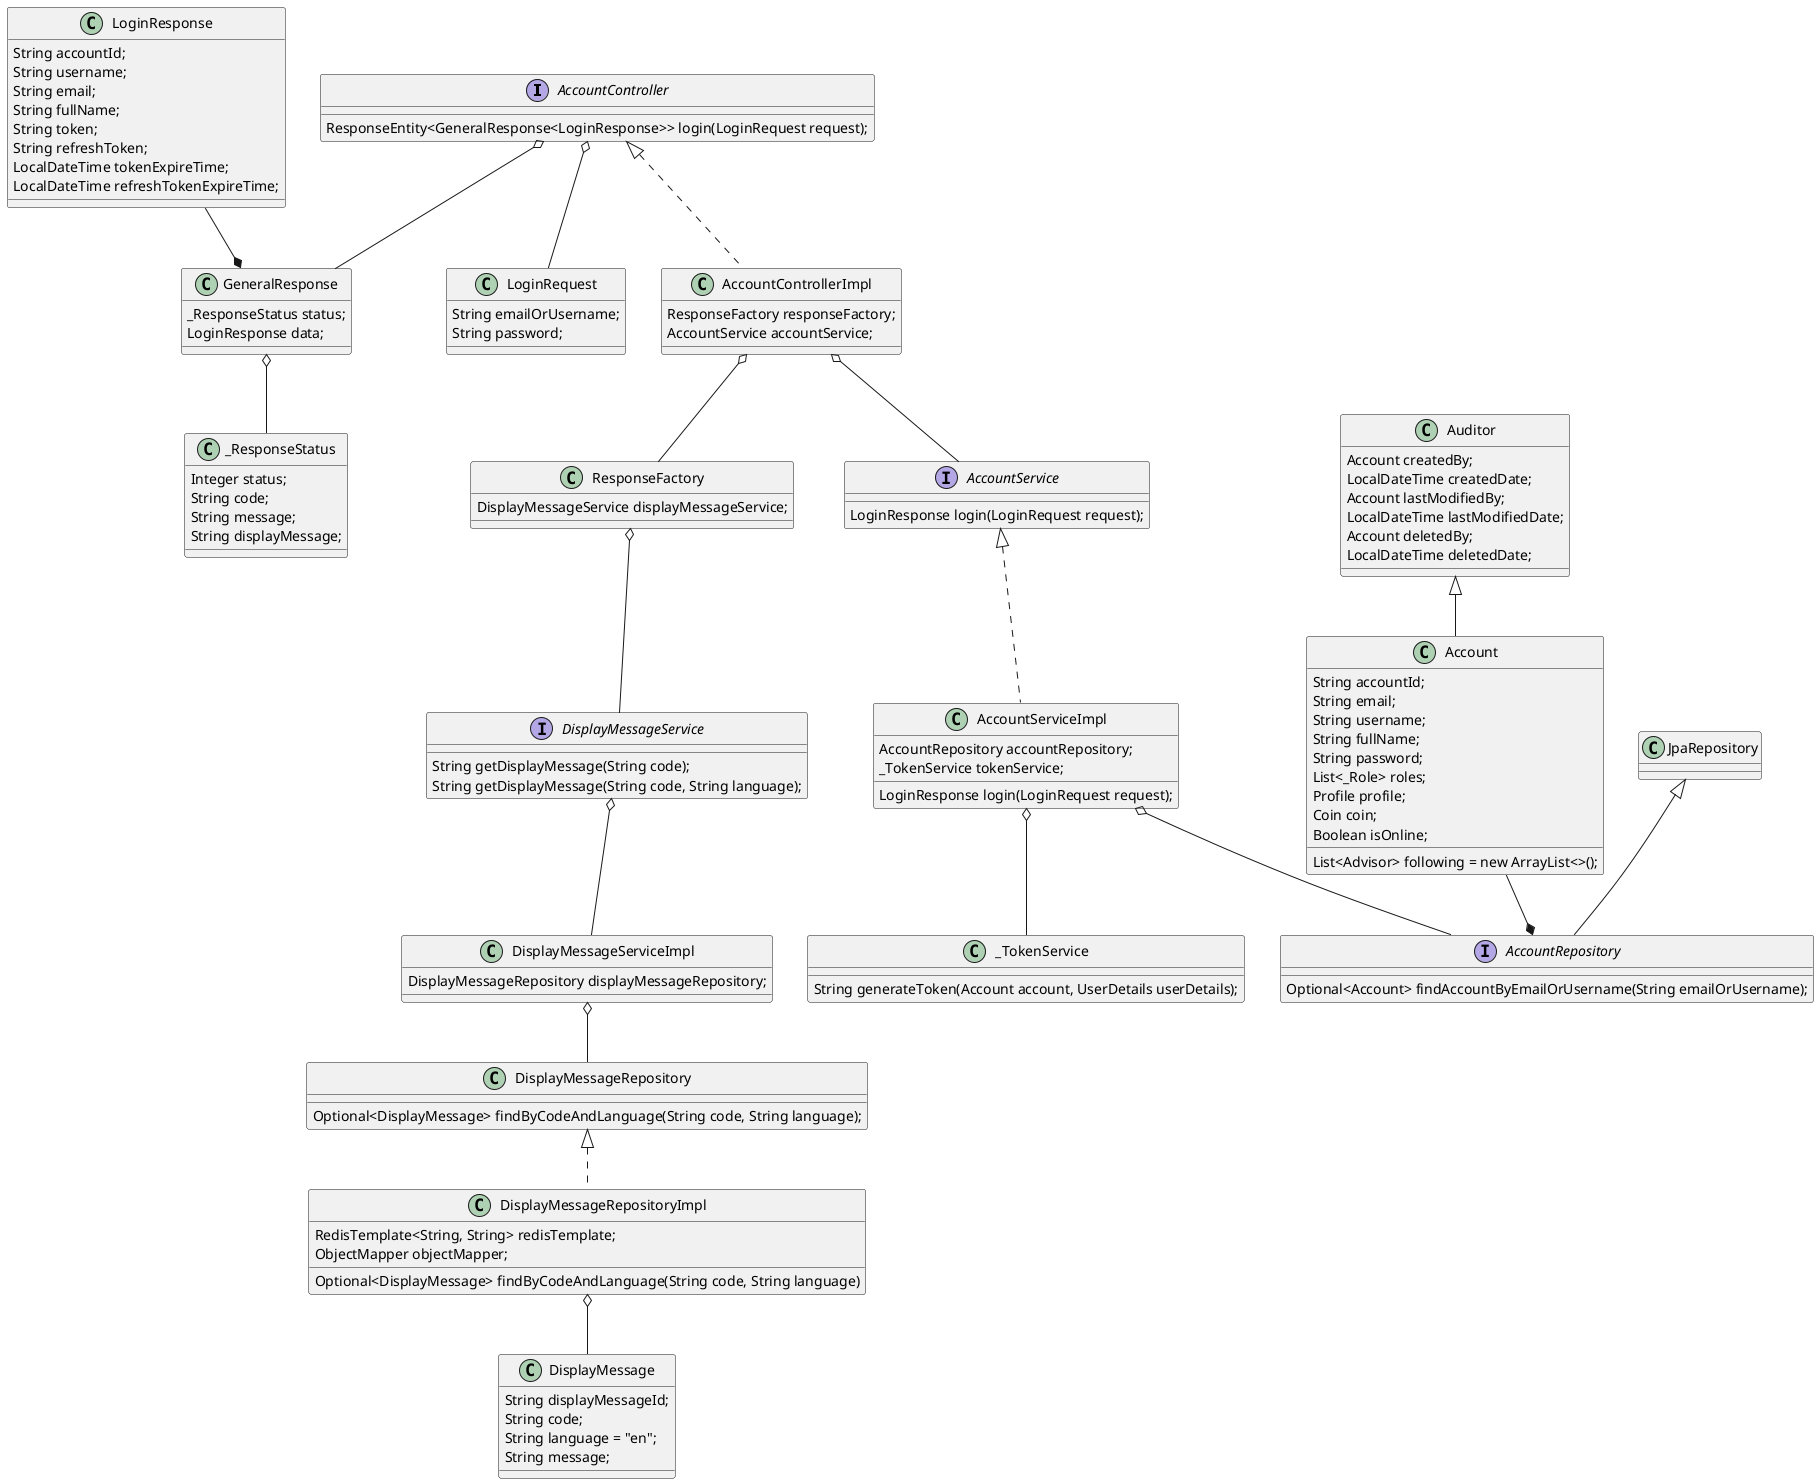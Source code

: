 @startuml
'https://plantuml.com/class-diagram

interface AccountController {
    ResponseEntity<GeneralResponse<LoginResponse>> login(LoginRequest request);
}

class GeneralResponse {
    _ResponseStatus status;
    LoginResponse data;
}

class _ResponseStatus {
    Integer status;
    String code;
    String message;
    String displayMessage;
}

class LoginRequest {
     String emailOrUsername;
     String password;
}


class LoginResponse {
    String accountId;
    String username;
    String email;
    String fullName;
    String token;
    String refreshToken;
    LocalDateTime tokenExpireTime;
    LocalDateTime refreshTokenExpireTime;
}


class AccountControllerImpl {
    ResponseFactory responseFactory;
    AccountService accountService;
}

class ResponseFactory {
    DisplayMessageService displayMessageService;
}


interface DisplayMessageService {
    String getDisplayMessage(String code);
    String getDisplayMessage(String code, String language);
}

class DisplayMessageServiceImpl {
    DisplayMessageRepository displayMessageRepository;
}

interface DisplayMessageRepository {
}

class DisplayMessageRepository {
    Optional<DisplayMessage> findByCodeAndLanguage(String code, String language);
}

class DisplayMessage {
     String displayMessageId;
     String code;
     String language = "en";
     String message;
}

class Auditor {
    Account createdBy;
    LocalDateTime createdDate;
    Account lastModifiedBy;
    LocalDateTime lastModifiedDate;
    Account deletedBy;
    LocalDateTime deletedDate;
}

interface AccountService {
    LoginResponse login(LoginRequest request);
}


class Account {
         String accountId;
         String email;
         String username;
         String fullName;
         String password;
         List<_Role> roles;
         Profile profile;
         Coin coin;
         List<Advisor> following = new ArrayList<>();
         Boolean isOnline;
}



class AccountServiceImpl {
    AccountRepository accountRepository;
    _TokenService tokenService;
    LoginResponse login(LoginRequest request);
}


class DisplayMessageRepositoryImpl {
    RedisTemplate<String, String> redisTemplate;
    ObjectMapper objectMapper;
    Optional<DisplayMessage> findByCodeAndLanguage(String code, String language)
}

interface AccountRepository {
    Optional<Account> findAccountByEmailOrUsername(String emailOrUsername);
}

class _TokenService {
    String generateToken(Account account, UserDetails userDetails);
}

AccountController o-- GeneralResponse
AccountController <|.. AccountControllerImpl
AccountController o-- LoginRequest
GeneralResponse o-- _ResponseStatus
LoginResponse --* GeneralResponse
AccountControllerImpl o-- AccountService

AccountControllerImpl o-- ResponseFactory
ResponseFactory o-- DisplayMessageService
DisplayMessageService o-- DisplayMessageServiceImpl
DisplayMessageServiceImpl o-- DisplayMessageRepository
DisplayMessageRepository <|.. DisplayMessageRepositoryImpl
DisplayMessageRepositoryImpl o-- DisplayMessage

AccountService <|.. AccountServiceImpl
AccountServiceImpl o-- AccountRepository
Account --* AccountRepository
JpaRepository <|-- AccountRepository

AccountServiceImpl o-- _TokenService

Auditor <|-- Account




@enduml
